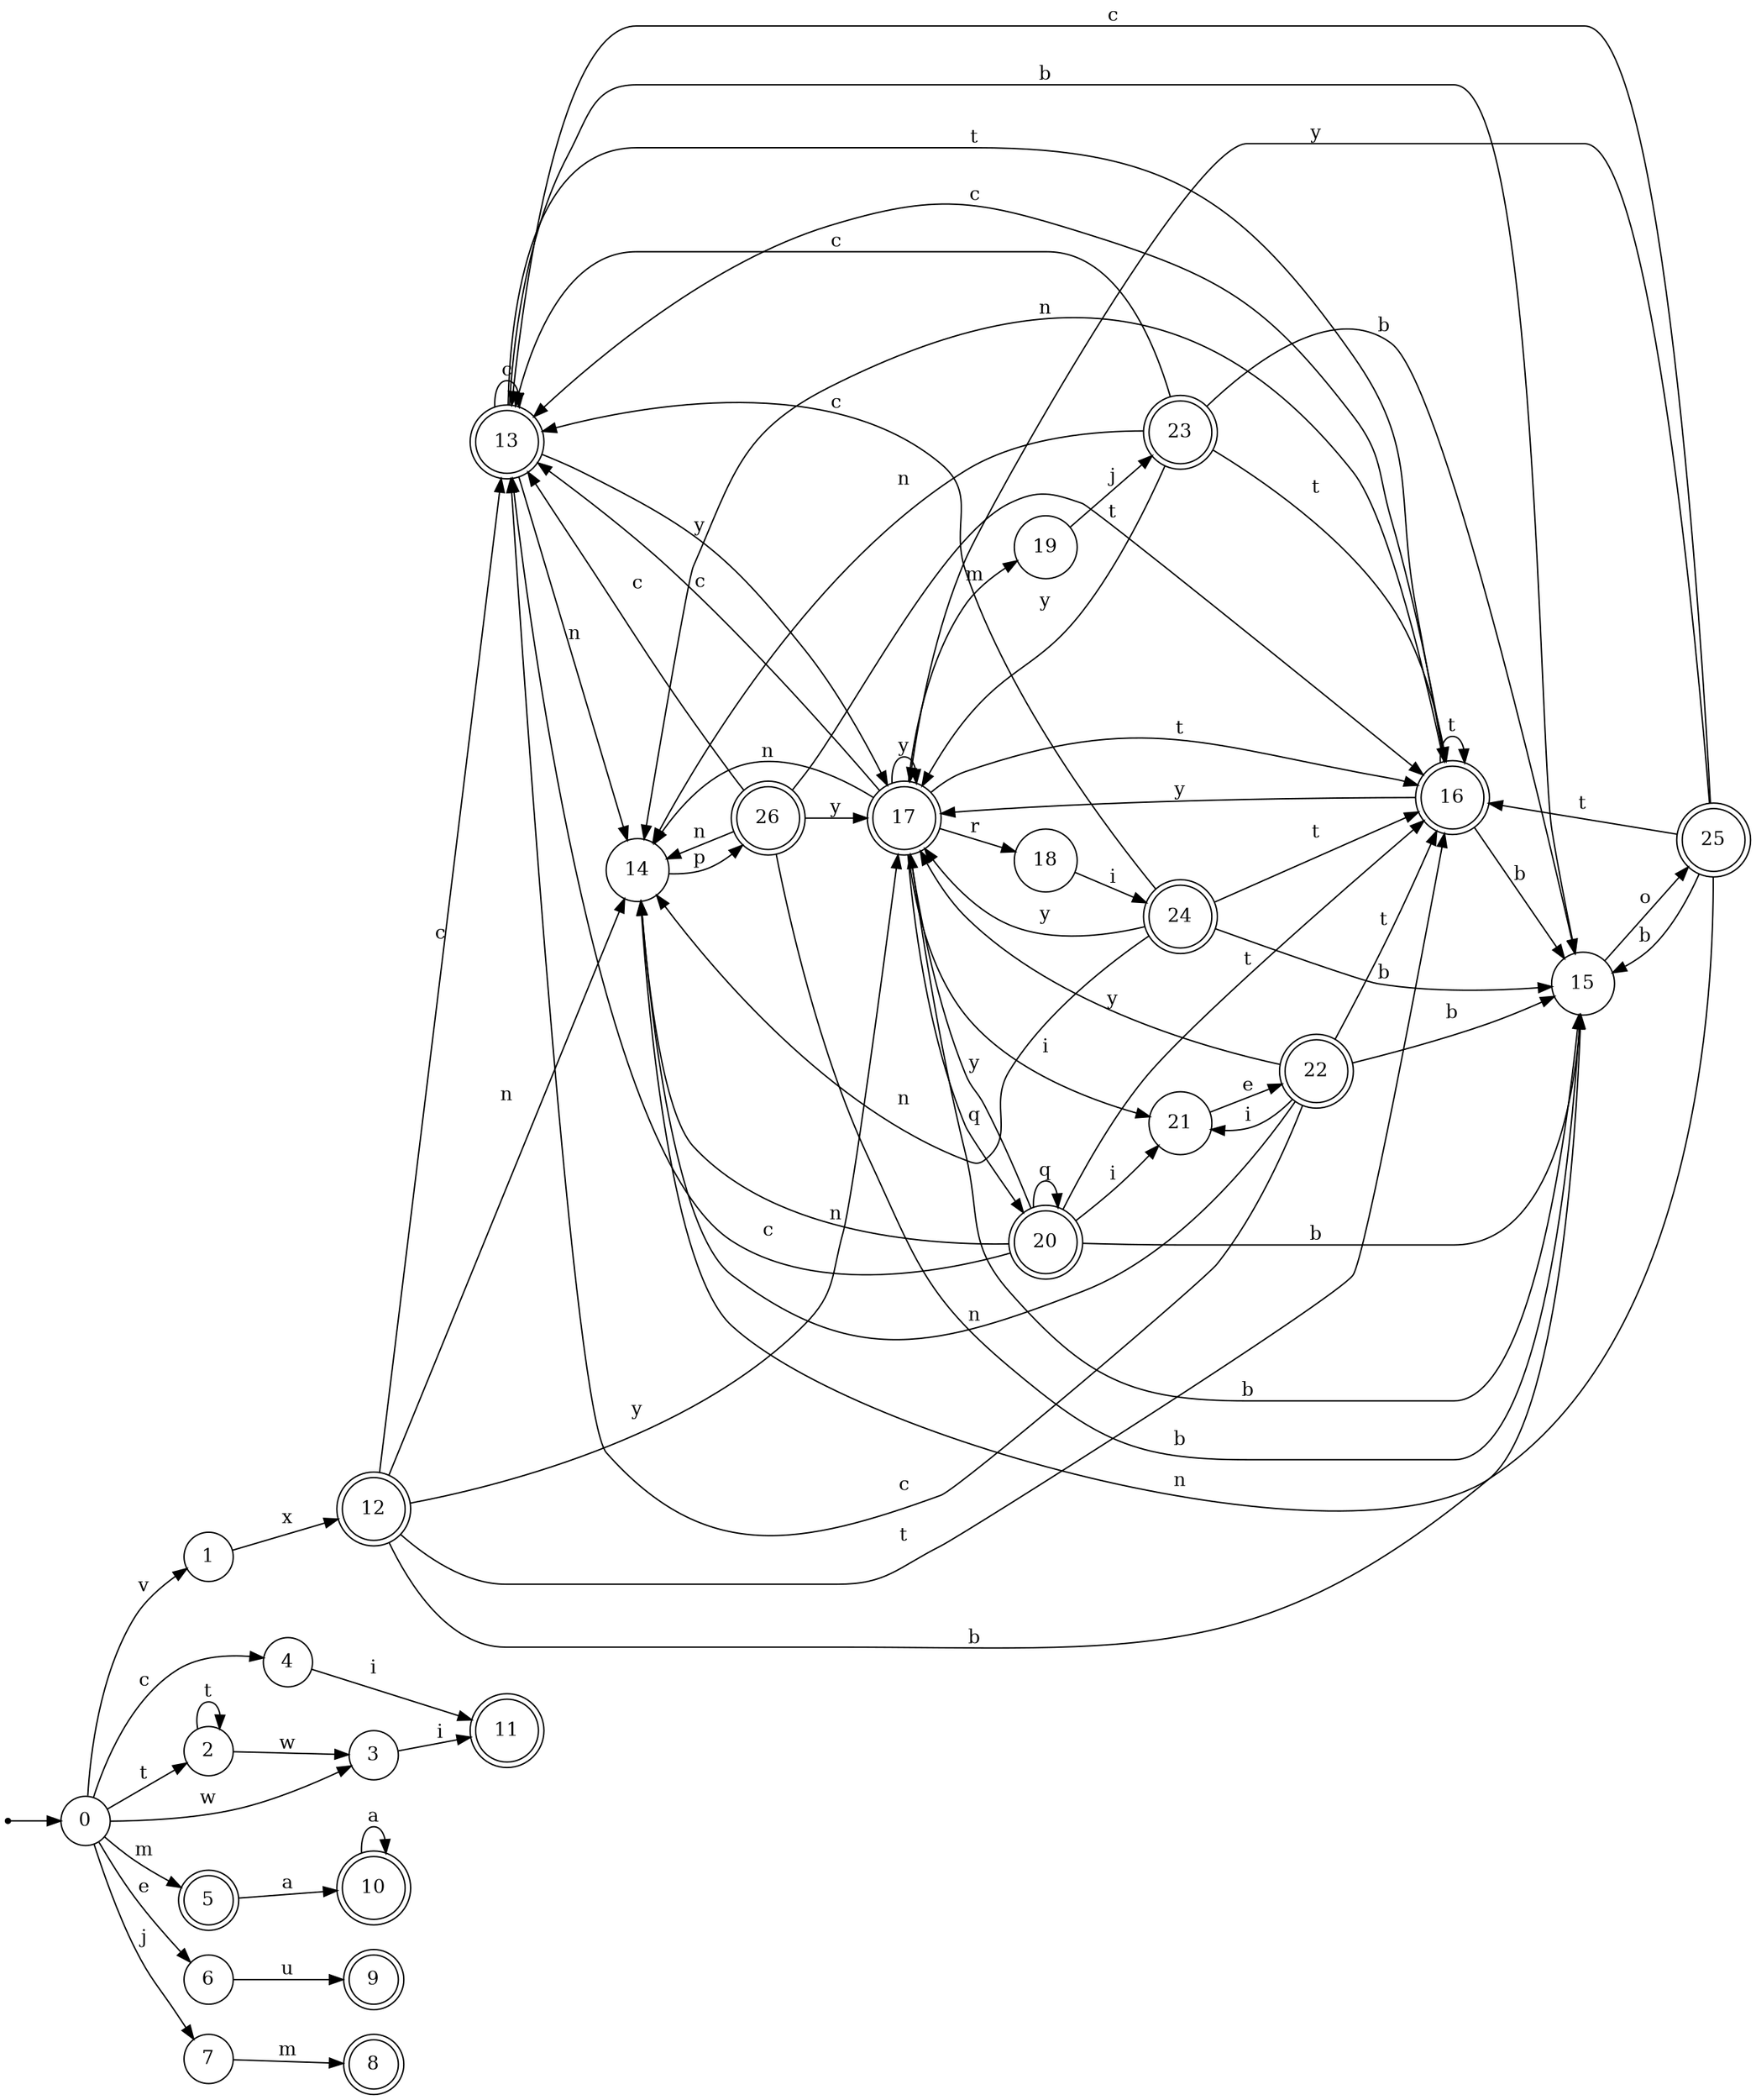 digraph finite_state_machine {
rankdir=LR;
size="20,20";
node [shape = point]; "dummy0"
node [shape = circle]; "0";
"dummy0" -> "0";
node [shape = circle]; "1";
node [shape = circle]; "2";
node [shape = circle]; "3";
node [shape = circle]; "4";
node [shape = doublecircle]; "5";node [shape = circle]; "6";
node [shape = circle]; "7";
node [shape = doublecircle]; "8";node [shape = doublecircle]; "9";node [shape = doublecircle]; "10";node [shape = doublecircle]; "11";node [shape = doublecircle]; "12";node [shape = doublecircle]; "13";node [shape = circle]; "14";
node [shape = circle]; "15";
node [shape = doublecircle]; "16";node [shape = doublecircle]; "17";node [shape = circle]; "18";
node [shape = circle]; "19";
node [shape = doublecircle]; "20";node [shape = circle]; "21";
node [shape = doublecircle]; "22";node [shape = doublecircle]; "23";node [shape = doublecircle]; "24";node [shape = doublecircle]; "25";node [shape = doublecircle]; "26";"0" -> "1" [label = "v"];
 "0" -> "2" [label = "t"];
 "0" -> "3" [label = "w"];
 "0" -> "4" [label = "c"];
 "0" -> "5" [label = "m"];
 "0" -> "6" [label = "e"];
 "0" -> "7" [label = "j"];
 "7" -> "8" [label = "m"];
 "6" -> "9" [label = "u"];
 "5" -> "10" [label = "a"];
 "10" -> "10" [label = "a"];
 "4" -> "11" [label = "i"];
 "3" -> "11" [label = "i"];
 "2" -> "2" [label = "t"];
 "2" -> "3" [label = "w"];
 "1" -> "12" [label = "x"];
 "12" -> "13" [label = "c"];
 "12" -> "14" [label = "n"];
 "12" -> "15" [label = "b"];
 "12" -> "16" [label = "t"];
 "12" -> "17" [label = "y"];
 "17" -> "17" [label = "y"];
 "17" -> "18" [label = "r"];
 "17" -> "19" [label = "m"];
 "17" -> "20" [label = "q"];
 "17" -> "21" [label = "i"];
 "17" -> "13" [label = "c"];
 "17" -> "14" [label = "n"];
 "17" -> "15" [label = "b"];
 "17" -> "16" [label = "t"];
 "21" -> "22" [label = "e"];
 "22" -> "21" [label = "i"];
 "22" -> "17" [label = "y"];
 "22" -> "13" [label = "c"];
 "22" -> "14" [label = "n"];
 "22" -> "15" [label = "b"];
 "22" -> "16" [label = "t"];
 "20" -> "20" [label = "q"];
 "20" -> "21" [label = "i"];
 "20" -> "17" [label = "y"];
 "20" -> "13" [label = "c"];
 "20" -> "14" [label = "n"];
 "20" -> "15" [label = "b"];
 "20" -> "16" [label = "t"];
 "19" -> "23" [label = "j"];
 "23" -> "17" [label = "y"];
 "23" -> "13" [label = "c"];
 "23" -> "14" [label = "n"];
 "23" -> "15" [label = "b"];
 "23" -> "16" [label = "t"];
 "18" -> "24" [label = "i"];
 "24" -> "17" [label = "y"];
 "24" -> "13" [label = "c"];
 "24" -> "14" [label = "n"];
 "24" -> "15" [label = "b"];
 "24" -> "16" [label = "t"];
 "16" -> "16" [label = "t"];
 "16" -> "13" [label = "c"];
 "16" -> "14" [label = "n"];
 "16" -> "15" [label = "b"];
 "16" -> "17" [label = "y"];
 "15" -> "25" [label = "o"];
 "25" -> "15" [label = "b"];
 "25" -> "13" [label = "c"];
 "25" -> "14" [label = "n"];
 "25" -> "16" [label = "t"];
 "25" -> "17" [label = "y"];
 "14" -> "26" [label = "p"];
 "26" -> "14" [label = "n"];
 "26" -> "13" [label = "c"];
 "26" -> "15" [label = "b"];
 "26" -> "16" [label = "t"];
 "26" -> "17" [label = "y"];
 "13" -> "13" [label = "c"];
 "13" -> "14" [label = "n"];
 "13" -> "15" [label = "b"];
 "13" -> "16" [label = "t"];
 "13" -> "17" [label = "y"];
 }
